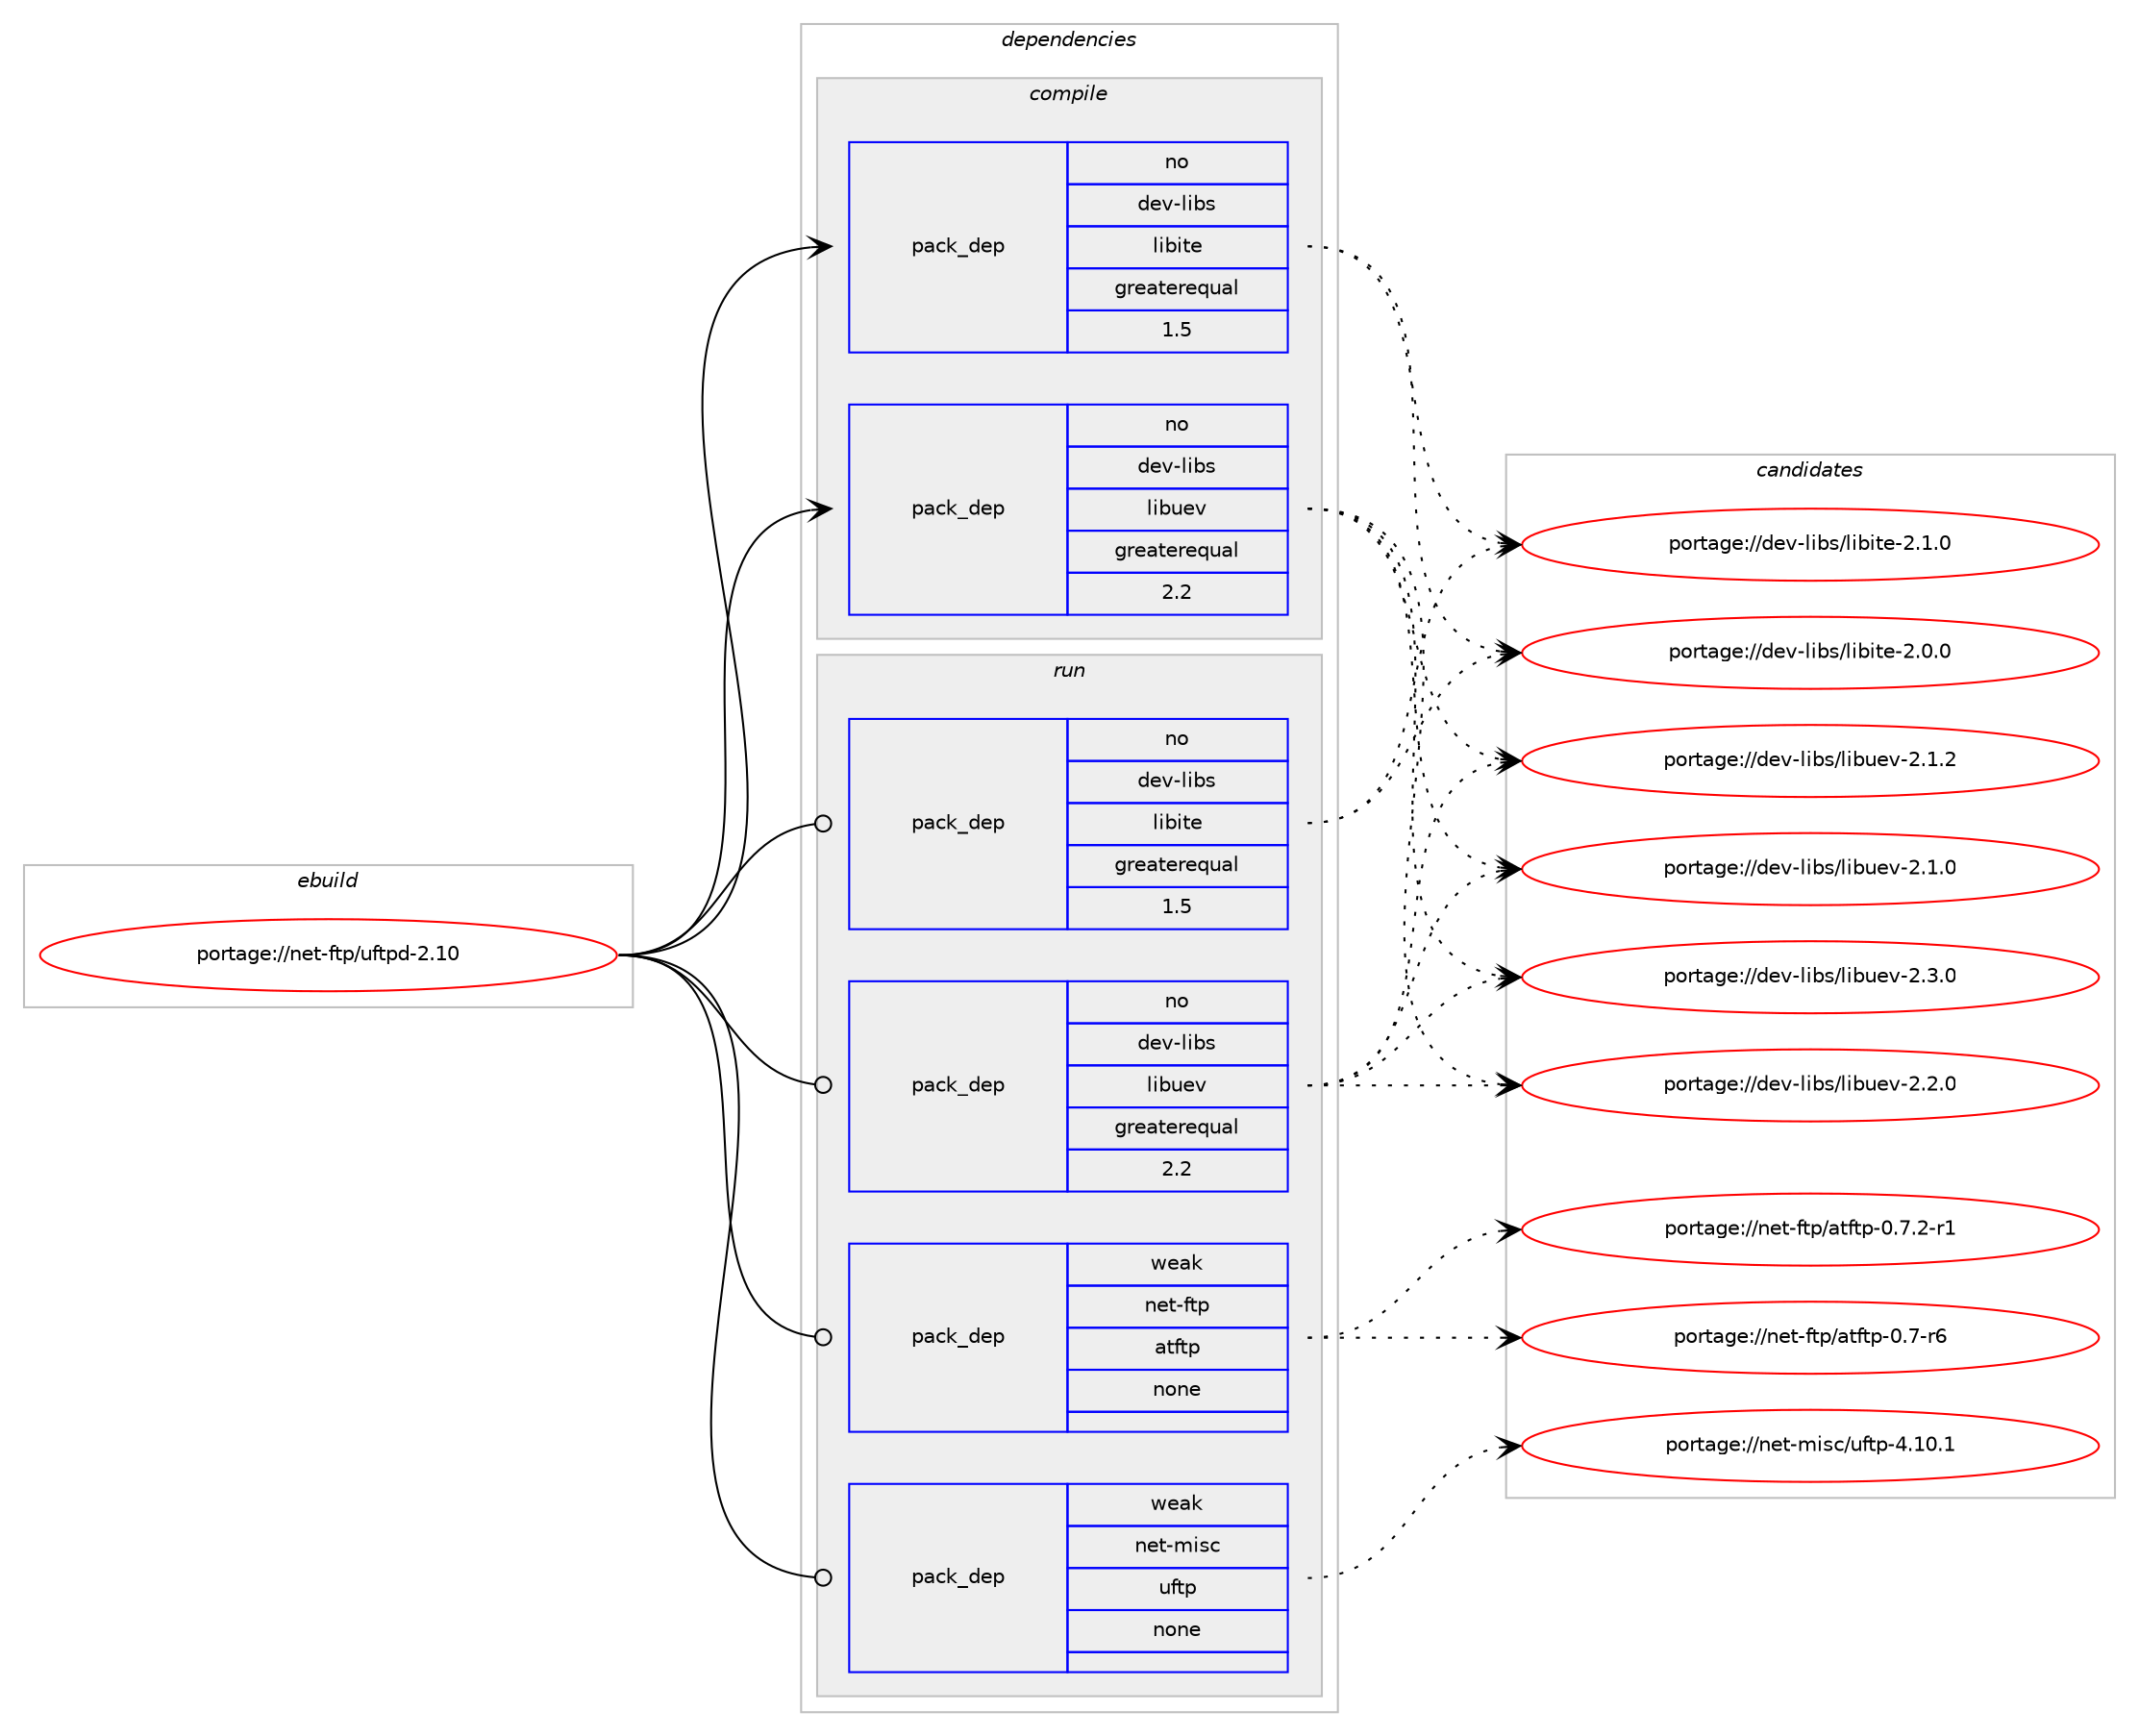digraph prolog {

# *************
# Graph options
# *************

newrank=true;
concentrate=true;
compound=true;
graph [rankdir=LR,fontname=Helvetica,fontsize=10,ranksep=1.5];#, ranksep=2.5, nodesep=0.2];
edge  [arrowhead=vee];
node  [fontname=Helvetica,fontsize=10];

# **********
# The ebuild
# **********

subgraph cluster_leftcol {
color=gray;
rank=same;
label=<<i>ebuild</i>>;
id [label="portage://net-ftp/uftpd-2.10", color=red, width=4, href="../net-ftp/uftpd-2.10.svg"];
}

# ****************
# The dependencies
# ****************

subgraph cluster_midcol {
color=gray;
label=<<i>dependencies</i>>;
subgraph cluster_compile {
fillcolor="#eeeeee";
style=filled;
label=<<i>compile</i>>;
subgraph pack108804 {
dependency142035 [label=<<TABLE BORDER="0" CELLBORDER="1" CELLSPACING="0" CELLPADDING="4" WIDTH="220"><TR><TD ROWSPAN="6" CELLPADDING="30">pack_dep</TD></TR><TR><TD WIDTH="110">no</TD></TR><TR><TD>dev-libs</TD></TR><TR><TD>libite</TD></TR><TR><TD>greaterequal</TD></TR><TR><TD>1.5</TD></TR></TABLE>>, shape=none, color=blue];
}
id:e -> dependency142035:w [weight=20,style="solid",arrowhead="vee"];
subgraph pack108805 {
dependency142036 [label=<<TABLE BORDER="0" CELLBORDER="1" CELLSPACING="0" CELLPADDING="4" WIDTH="220"><TR><TD ROWSPAN="6" CELLPADDING="30">pack_dep</TD></TR><TR><TD WIDTH="110">no</TD></TR><TR><TD>dev-libs</TD></TR><TR><TD>libuev</TD></TR><TR><TD>greaterequal</TD></TR><TR><TD>2.2</TD></TR></TABLE>>, shape=none, color=blue];
}
id:e -> dependency142036:w [weight=20,style="solid",arrowhead="vee"];
}
subgraph cluster_compileandrun {
fillcolor="#eeeeee";
style=filled;
label=<<i>compile and run</i>>;
}
subgraph cluster_run {
fillcolor="#eeeeee";
style=filled;
label=<<i>run</i>>;
subgraph pack108806 {
dependency142037 [label=<<TABLE BORDER="0" CELLBORDER="1" CELLSPACING="0" CELLPADDING="4" WIDTH="220"><TR><TD ROWSPAN="6" CELLPADDING="30">pack_dep</TD></TR><TR><TD WIDTH="110">no</TD></TR><TR><TD>dev-libs</TD></TR><TR><TD>libite</TD></TR><TR><TD>greaterequal</TD></TR><TR><TD>1.5</TD></TR></TABLE>>, shape=none, color=blue];
}
id:e -> dependency142037:w [weight=20,style="solid",arrowhead="odot"];
subgraph pack108807 {
dependency142038 [label=<<TABLE BORDER="0" CELLBORDER="1" CELLSPACING="0" CELLPADDING="4" WIDTH="220"><TR><TD ROWSPAN="6" CELLPADDING="30">pack_dep</TD></TR><TR><TD WIDTH="110">no</TD></TR><TR><TD>dev-libs</TD></TR><TR><TD>libuev</TD></TR><TR><TD>greaterequal</TD></TR><TR><TD>2.2</TD></TR></TABLE>>, shape=none, color=blue];
}
id:e -> dependency142038:w [weight=20,style="solid",arrowhead="odot"];
subgraph pack108808 {
dependency142039 [label=<<TABLE BORDER="0" CELLBORDER="1" CELLSPACING="0" CELLPADDING="4" WIDTH="220"><TR><TD ROWSPAN="6" CELLPADDING="30">pack_dep</TD></TR><TR><TD WIDTH="110">weak</TD></TR><TR><TD>net-ftp</TD></TR><TR><TD>atftp</TD></TR><TR><TD>none</TD></TR><TR><TD></TD></TR></TABLE>>, shape=none, color=blue];
}
id:e -> dependency142039:w [weight=20,style="solid",arrowhead="odot"];
subgraph pack108809 {
dependency142040 [label=<<TABLE BORDER="0" CELLBORDER="1" CELLSPACING="0" CELLPADDING="4" WIDTH="220"><TR><TD ROWSPAN="6" CELLPADDING="30">pack_dep</TD></TR><TR><TD WIDTH="110">weak</TD></TR><TR><TD>net-misc</TD></TR><TR><TD>uftp</TD></TR><TR><TD>none</TD></TR><TR><TD></TD></TR></TABLE>>, shape=none, color=blue];
}
id:e -> dependency142040:w [weight=20,style="solid",arrowhead="odot"];
}
}

# **************
# The candidates
# **************

subgraph cluster_choices {
rank=same;
color=gray;
label=<<i>candidates</i>>;

subgraph choice108804 {
color=black;
nodesep=1;
choice10010111845108105981154710810598105116101455046494648 [label="portage://dev-libs/libite-2.1.0", color=red, width=4,href="../dev-libs/libite-2.1.0.svg"];
choice10010111845108105981154710810598105116101455046484648 [label="portage://dev-libs/libite-2.0.0", color=red, width=4,href="../dev-libs/libite-2.0.0.svg"];
dependency142035:e -> choice10010111845108105981154710810598105116101455046494648:w [style=dotted,weight="100"];
dependency142035:e -> choice10010111845108105981154710810598105116101455046484648:w [style=dotted,weight="100"];
}
subgraph choice108805 {
color=black;
nodesep=1;
choice10010111845108105981154710810598117101118455046514648 [label="portage://dev-libs/libuev-2.3.0", color=red, width=4,href="../dev-libs/libuev-2.3.0.svg"];
choice10010111845108105981154710810598117101118455046504648 [label="portage://dev-libs/libuev-2.2.0", color=red, width=4,href="../dev-libs/libuev-2.2.0.svg"];
choice10010111845108105981154710810598117101118455046494650 [label="portage://dev-libs/libuev-2.1.2", color=red, width=4,href="../dev-libs/libuev-2.1.2.svg"];
choice10010111845108105981154710810598117101118455046494648 [label="portage://dev-libs/libuev-2.1.0", color=red, width=4,href="../dev-libs/libuev-2.1.0.svg"];
dependency142036:e -> choice10010111845108105981154710810598117101118455046514648:w [style=dotted,weight="100"];
dependency142036:e -> choice10010111845108105981154710810598117101118455046504648:w [style=dotted,weight="100"];
dependency142036:e -> choice10010111845108105981154710810598117101118455046494650:w [style=dotted,weight="100"];
dependency142036:e -> choice10010111845108105981154710810598117101118455046494648:w [style=dotted,weight="100"];
}
subgraph choice108806 {
color=black;
nodesep=1;
choice10010111845108105981154710810598105116101455046494648 [label="portage://dev-libs/libite-2.1.0", color=red, width=4,href="../dev-libs/libite-2.1.0.svg"];
choice10010111845108105981154710810598105116101455046484648 [label="portage://dev-libs/libite-2.0.0", color=red, width=4,href="../dev-libs/libite-2.0.0.svg"];
dependency142037:e -> choice10010111845108105981154710810598105116101455046494648:w [style=dotted,weight="100"];
dependency142037:e -> choice10010111845108105981154710810598105116101455046484648:w [style=dotted,weight="100"];
}
subgraph choice108807 {
color=black;
nodesep=1;
choice10010111845108105981154710810598117101118455046514648 [label="portage://dev-libs/libuev-2.3.0", color=red, width=4,href="../dev-libs/libuev-2.3.0.svg"];
choice10010111845108105981154710810598117101118455046504648 [label="portage://dev-libs/libuev-2.2.0", color=red, width=4,href="../dev-libs/libuev-2.2.0.svg"];
choice10010111845108105981154710810598117101118455046494650 [label="portage://dev-libs/libuev-2.1.2", color=red, width=4,href="../dev-libs/libuev-2.1.2.svg"];
choice10010111845108105981154710810598117101118455046494648 [label="portage://dev-libs/libuev-2.1.0", color=red, width=4,href="../dev-libs/libuev-2.1.0.svg"];
dependency142038:e -> choice10010111845108105981154710810598117101118455046514648:w [style=dotted,weight="100"];
dependency142038:e -> choice10010111845108105981154710810598117101118455046504648:w [style=dotted,weight="100"];
dependency142038:e -> choice10010111845108105981154710810598117101118455046494650:w [style=dotted,weight="100"];
dependency142038:e -> choice10010111845108105981154710810598117101118455046494648:w [style=dotted,weight="100"];
}
subgraph choice108808 {
color=black;
nodesep=1;
choice1101011164510211611247971161021161124548465546504511449 [label="portage://net-ftp/atftp-0.7.2-r1", color=red, width=4,href="../net-ftp/atftp-0.7.2-r1.svg"];
choice110101116451021161124797116102116112454846554511454 [label="portage://net-ftp/atftp-0.7-r6", color=red, width=4,href="../net-ftp/atftp-0.7-r6.svg"];
dependency142039:e -> choice1101011164510211611247971161021161124548465546504511449:w [style=dotted,weight="100"];
dependency142039:e -> choice110101116451021161124797116102116112454846554511454:w [style=dotted,weight="100"];
}
subgraph choice108809 {
color=black;
nodesep=1;
choice11010111645109105115994711710211611245524649484649 [label="portage://net-misc/uftp-4.10.1", color=red, width=4,href="../net-misc/uftp-4.10.1.svg"];
dependency142040:e -> choice11010111645109105115994711710211611245524649484649:w [style=dotted,weight="100"];
}
}

}
